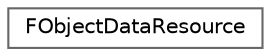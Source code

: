digraph "Graphical Class Hierarchy"
{
 // INTERACTIVE_SVG=YES
 // LATEX_PDF_SIZE
  bgcolor="transparent";
  edge [fontname=Helvetica,fontsize=10,labelfontname=Helvetica,labelfontsize=10];
  node [fontname=Helvetica,fontsize=10,shape=box,height=0.2,width=0.4];
  rankdir="LR";
  Node0 [id="Node000000",label="FObjectDataResource",height=0.2,width=0.4,color="grey40", fillcolor="white", style="filled",URL="$dd/d8f/structFObjectDataResource.html",tooltip="UObject binary/bulk data resource type."];
}
